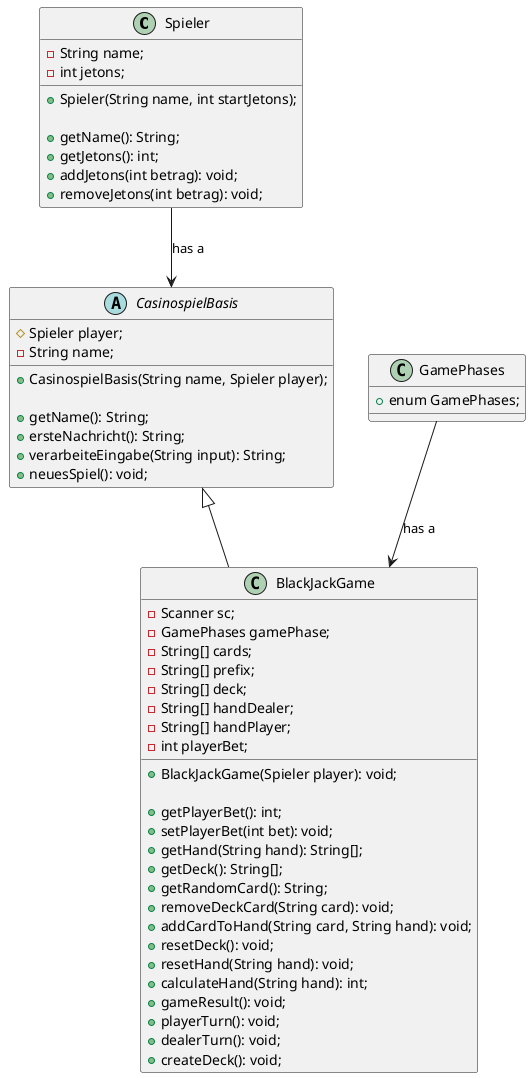 @startuml BlackJack
class Spieler {
    - String name;
    - int jetons;

    + Spieler(String name, int startJetons);

    + getName(): String;
    + getJetons(): int;
    + addJetons(int betrag): void;
    + removeJetons(int betrag): void;
}

abstract class CasinospielBasis {
    # Spieler player;
    - String name;

    + CasinospielBasis(String name, Spieler player);

    + getName(): String;
    + ersteNachricht(): String;
    + verarbeiteEingabe(String input): String;
    + neuesSpiel(): void;
}


class BlackJackGame extends CasinospielBasis{
    - Scanner sc;
    - GamePhases gamePhase;
    - String[] cards;
    - String[] prefix;
    - String[] deck;
    - String[] handDealer;
    - String[] handPlayer; 
    - int playerBet;

    + BlackJackGame(Spieler player): void;

    + getPlayerBet(): int;
    + setPlayerBet(int bet): void;
    + getHand(String hand): String[];
    + getDeck(): String[];
    + getRandomCard(): String;
    + removeDeckCard(String card): void;
    + addCardToHand(String card, String hand): void;
    + resetDeck(): void;
    + resetHand(String hand): void;
    + calculateHand(String hand): int;
    + gameResult(): void;
    + playerTurn(): void;
    + dealerTurn(): void;
    + createDeck(): void;
}

class GamePhases {
    + enum GamePhases;
}

Spieler --> CasinospielBasis : "has a"
GamePhases --> BlackJackGame: "has a"
@enduml
